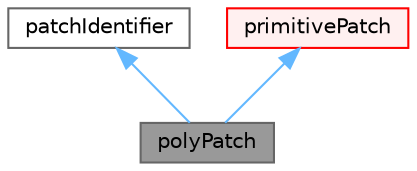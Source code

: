 digraph "polyPatch"
{
 // LATEX_PDF_SIZE
  bgcolor="transparent";
  edge [fontname=Helvetica,fontsize=10,labelfontname=Helvetica,labelfontsize=10];
  node [fontname=Helvetica,fontsize=10,shape=box,height=0.2,width=0.4];
  Node1 [id="Node000001",label="polyPatch",height=0.2,width=0.4,color="gray40", fillcolor="grey60", style="filled", fontcolor="black",tooltip="A patch is a list of labels that address the faces in the global face list."];
  Node2 -> Node1 [id="edge1_Node000001_Node000002",dir="back",color="steelblue1",style="solid",tooltip=" "];
  Node2 [id="Node000002",label="patchIdentifier",height=0.2,width=0.4,color="gray40", fillcolor="white", style="filled",URL="$classFoam_1_1patchIdentifier.html",tooltip="Identifies a patch by name and index, with optional physical type and group information."];
  Node3 -> Node1 [id="edge2_Node000001_Node000003",dir="back",color="steelblue1",style="solid",tooltip=" "];
  Node3 [id="Node000003",label="primitivePatch",height=0.2,width=0.4,color="red", fillcolor="#FFF0F0", style="filled",URL="$classFoam_1_1PrimitivePatch.html",tooltip="A list of faces which address into the list of points."];
}
